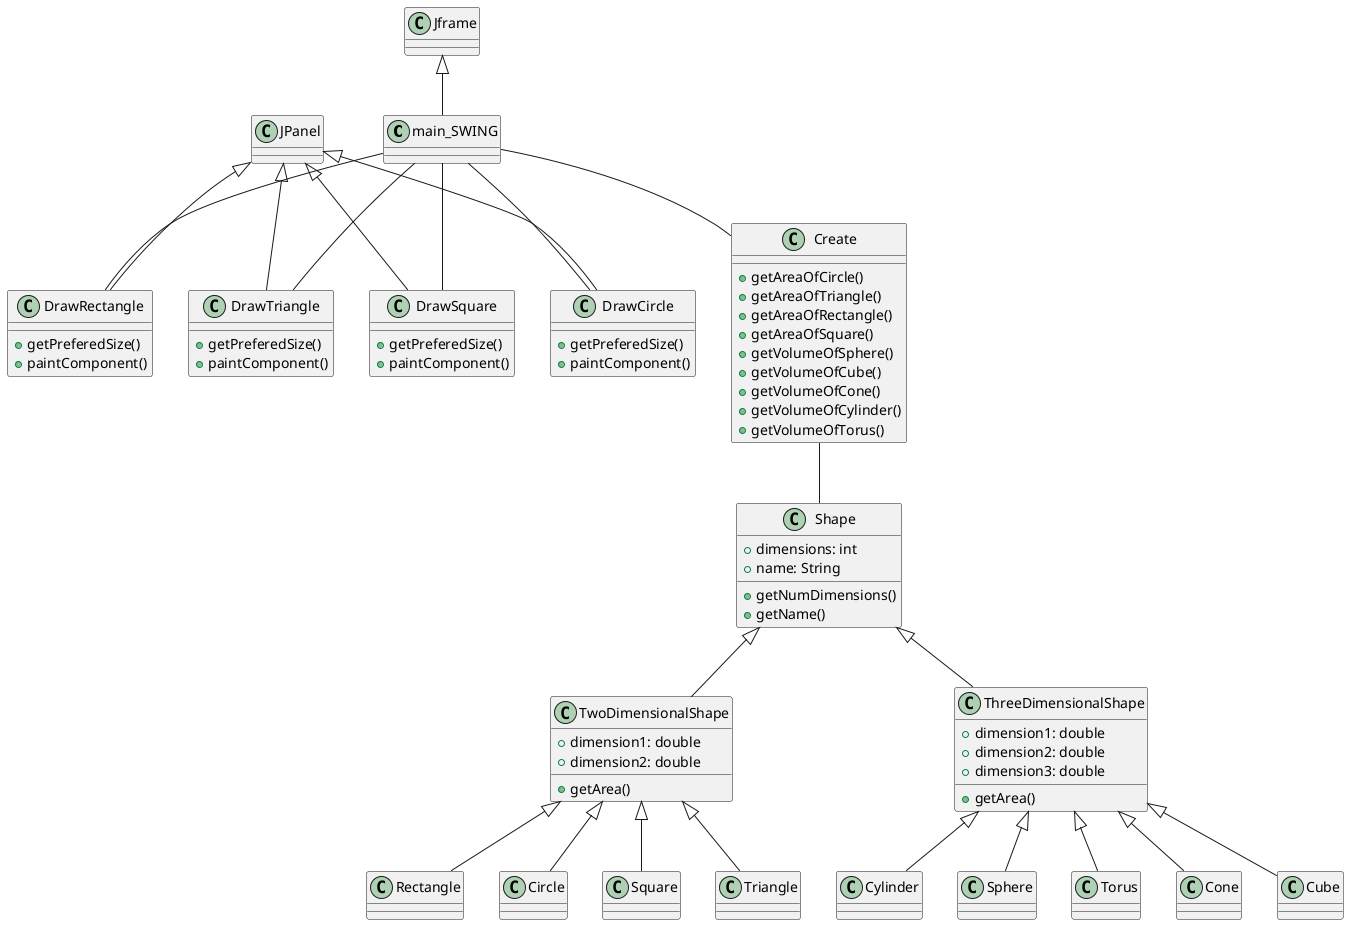 @startuml
'https://plantuml.com/class-diagram
skinparam BoxPadding 30

class main_SWING extends Jframe{
}
class DrawCircle extends JPanel{
    +getPreferedSize()
    +paintComponent()
}
class DrawRectangle extends JPanel{
    +getPreferedSize()
    +paintComponent()
}
class DrawTriangle extends JPanel{
    +getPreferedSize()
    +paintComponent()
}
class DrawSquare extends JPanel{
    +getPreferedSize()
    +paintComponent()
}
class Shape {
+dimensions: int
+name: String
+getNumDimensions()
+getName()
}
class TwoDimensionalShape{
    +dimension1: double
    +dimension2: double
    +getArea()
}
class ThreeDimensionalShape{
    +dimension1: double
    +dimension2: double
    +dimension3: double
    +getArea()
}
class Circle{
}
class Square{
}
class Triangle{
}
class Rectangle{
}
class Cone{
}
class Cube{
}
class Cylinder{
}
class Sphere{
}
class Torus{
}
class Create{
    +getAreaOfCircle()
    +getAreaOfTriangle()
    +getAreaOfRectangle()
    +getAreaOfSquare()
    +getVolumeOfSphere()
    +getVolumeOfCube()
    +getVolumeOfCone()
    +getVolumeOfCylinder()
    +getVolumeOfTorus()
}
main_SWING -- Create
Create -- Shape
main_SWING -- DrawCircle
main_SWING -- DrawTriangle
main_SWING -- DrawSquare
main_SWING -- DrawRectangle
Shape <|-- TwoDimensionalShape
TwoDimensionalShape <|-- Circle
TwoDimensionalShape <|-- Triangle
TwoDimensionalShape <|-- Square
TwoDimensionalShape <|-- Rectangle
Shape <|-- ThreeDimensionalShape
ThreeDimensionalShape <|-- Cone
ThreeDimensionalShape <|-- Cube
ThreeDimensionalShape <|-- Cylinder
ThreeDimensionalShape <|-- Sphere
ThreeDimensionalShape <|-- Torus
@enduml